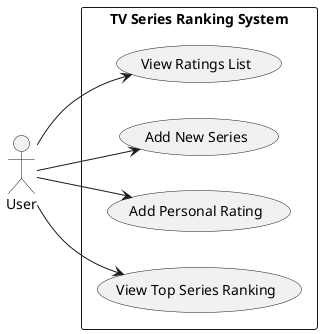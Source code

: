 @startuml
left to right direction
actor User

rectangle "TV Series Ranking System" {
    User --> (View Ratings List)
    User --> (Add New Series)
    User --> (Add Personal Rating)
    User --> (View Top Series Ranking)
}

@enduml

